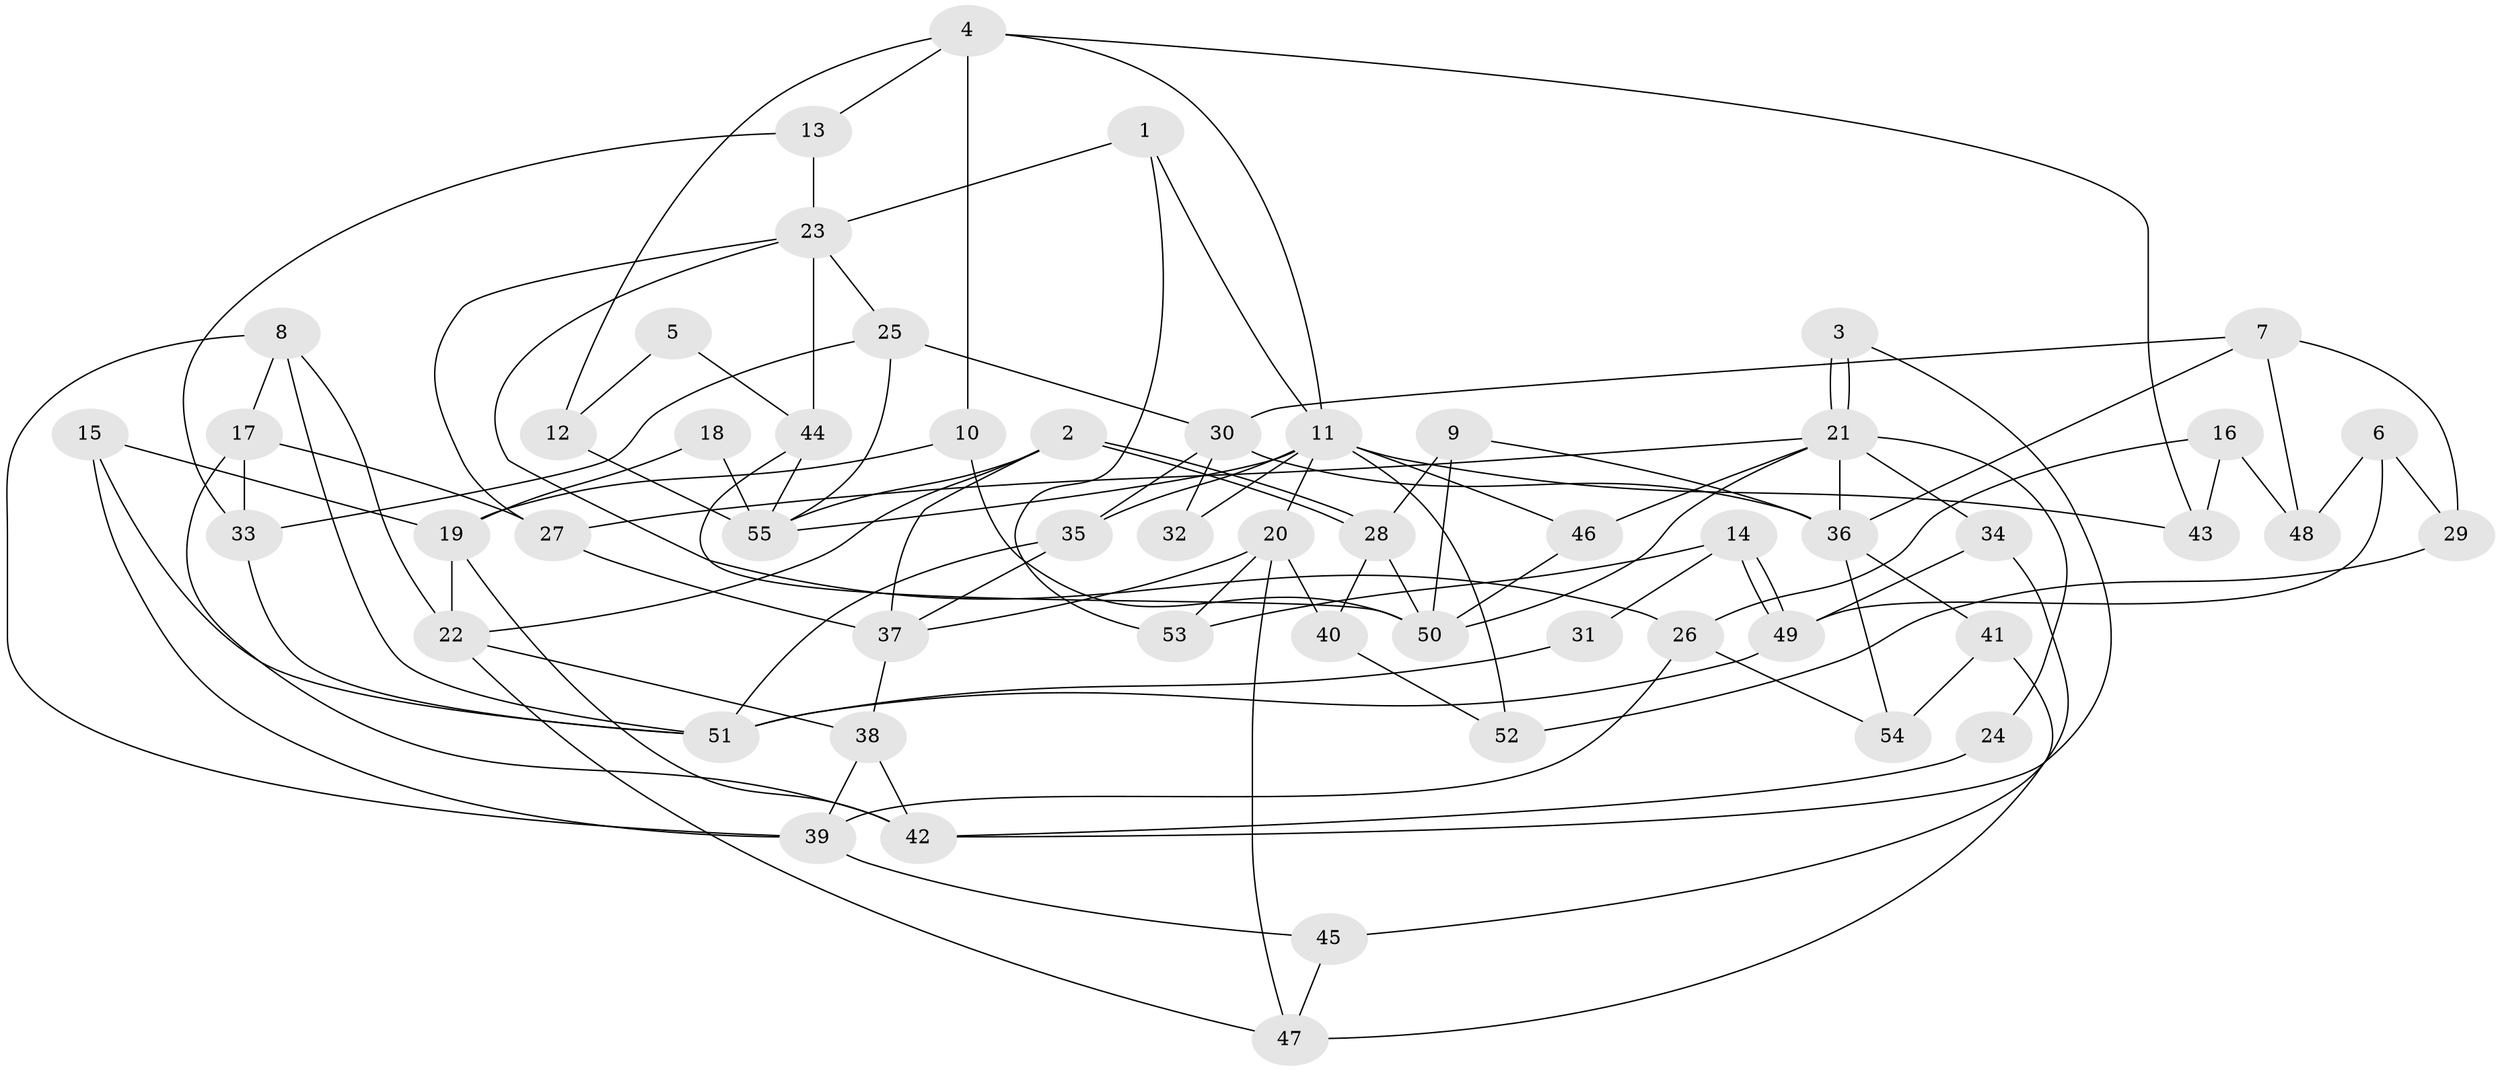 // coarse degree distribution, {3: 0.21212121212121213, 9: 0.030303030303030304, 5: 0.12121212121212122, 4: 0.15151515151515152, 6: 0.18181818181818182, 8: 0.09090909090909091, 2: 0.12121212121212122, 10: 0.030303030303030304, 7: 0.06060606060606061}
// Generated by graph-tools (version 1.1) at 2025/41/03/06/25 10:41:57]
// undirected, 55 vertices, 110 edges
graph export_dot {
graph [start="1"]
  node [color=gray90,style=filled];
  1;
  2;
  3;
  4;
  5;
  6;
  7;
  8;
  9;
  10;
  11;
  12;
  13;
  14;
  15;
  16;
  17;
  18;
  19;
  20;
  21;
  22;
  23;
  24;
  25;
  26;
  27;
  28;
  29;
  30;
  31;
  32;
  33;
  34;
  35;
  36;
  37;
  38;
  39;
  40;
  41;
  42;
  43;
  44;
  45;
  46;
  47;
  48;
  49;
  50;
  51;
  52;
  53;
  54;
  55;
  1 -- 11;
  1 -- 23;
  1 -- 53;
  2 -- 37;
  2 -- 28;
  2 -- 28;
  2 -- 22;
  2 -- 55;
  3 -- 21;
  3 -- 21;
  3 -- 42;
  4 -- 11;
  4 -- 13;
  4 -- 10;
  4 -- 12;
  4 -- 43;
  5 -- 44;
  5 -- 12;
  6 -- 49;
  6 -- 29;
  6 -- 48;
  7 -- 48;
  7 -- 30;
  7 -- 29;
  7 -- 36;
  8 -- 22;
  8 -- 17;
  8 -- 39;
  8 -- 51;
  9 -- 36;
  9 -- 50;
  9 -- 28;
  10 -- 50;
  10 -- 19;
  11 -- 20;
  11 -- 55;
  11 -- 32;
  11 -- 35;
  11 -- 43;
  11 -- 46;
  11 -- 52;
  12 -- 55;
  13 -- 33;
  13 -- 23;
  14 -- 53;
  14 -- 49;
  14 -- 49;
  14 -- 31;
  15 -- 51;
  15 -- 19;
  15 -- 39;
  16 -- 26;
  16 -- 43;
  16 -- 48;
  17 -- 42;
  17 -- 33;
  17 -- 27;
  18 -- 19;
  18 -- 55;
  19 -- 22;
  19 -- 42;
  20 -- 37;
  20 -- 47;
  20 -- 40;
  20 -- 53;
  21 -- 46;
  21 -- 24;
  21 -- 27;
  21 -- 34;
  21 -- 36;
  21 -- 50;
  22 -- 47;
  22 -- 38;
  23 -- 25;
  23 -- 27;
  23 -- 26;
  23 -- 44;
  24 -- 42;
  25 -- 30;
  25 -- 55;
  25 -- 33;
  26 -- 39;
  26 -- 54;
  27 -- 37;
  28 -- 40;
  28 -- 50;
  29 -- 52;
  30 -- 36;
  30 -- 35;
  30 -- 32;
  31 -- 51;
  33 -- 51;
  34 -- 49;
  34 -- 45;
  35 -- 37;
  35 -- 51;
  36 -- 41;
  36 -- 54;
  37 -- 38;
  38 -- 39;
  38 -- 42;
  39 -- 45;
  40 -- 52;
  41 -- 54;
  41 -- 47;
  44 -- 50;
  44 -- 55;
  45 -- 47;
  46 -- 50;
  49 -- 51;
}
